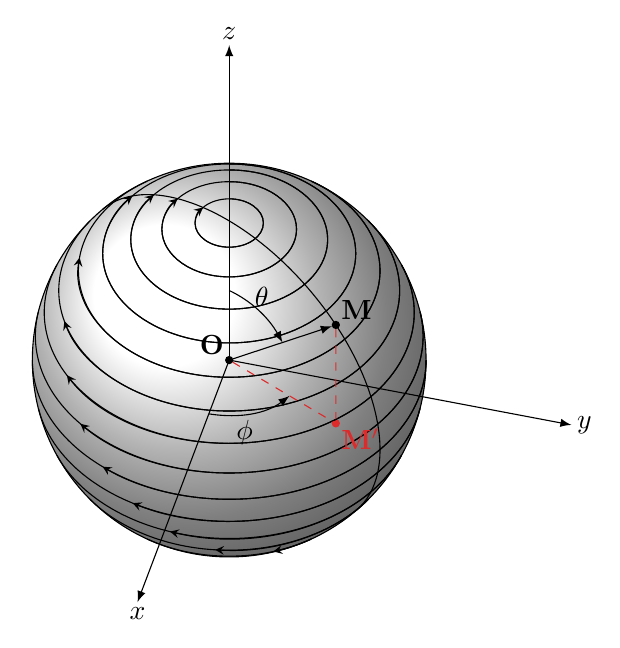 %% document-wide tikz options and styles
\begin{tikzpicture}[  >=latex, % option for nice arrows
    inner sep=0pt,%
    outer sep=2pt,%
    mark coordinate/.style={inner sep=0pt,outer sep=0pt,minimum size=3pt,
      fill=black,circle}
]
  \newcommand\pgfmathsinandcos[3]{%
    \pgfmathsetmacro#1{sin(#3)}%
    \pgfmathsetmacro#2{cos(#3)}%
  }
  \newcommand\LongitudePlane[3][current plane]{%
    \pgfmathsinandcos\sinEl\cosEl{#2} % elevation
    \pgfmathsinandcos\sint\cost{#3} % azimuth
    \tikzset{#1/.estyle={cm={\cost,\sint*\sinEl,0,\cosEl,(0,0)}}}
  }
  \newcommand\LatitudePlane[3][current plane]{%
    \pgfmathsinandcos\sinEl\cosEl{#2} % elevation
    \pgfmathsinandcos\sint\cost{#3} % latitude
    \pgfmathsetmacro\yshift{\cosEl*\sint}
    \tikzset{#1/.estyle={cm={\cost,0,0,\cost*\sinEl,(0,\yshift)}}} %
  }
  \newcommand\DrawLongitudeCircle[2][1]{
    \LongitudePlane{\angEl}{#2}
    \tikzset{current plane/.prefix style={scale=#1}}
    % angle of "visibility"
    \pgfmathsetmacro\angVis{atan(sin(#2)*cos(\angEl)/sin(\angEl))} %
    \draw[current plane] (\angVis:1) arc (\angVis:\angVis+180:1);
    %%\draw[current plane,dashed] (\angVis-180:1) arc (\angVis-180:\angVis:1);
  }
  \newcommand\DrawLatitudeCircle[2][1]{
    \LatitudePlane{\angEl}{#2}
    \tikzset{current plane/.prefix style={
        scale=#1
    }}
    \pgfmathsetmacro\sinVis{sin(#2)/cos(#2)*sin(\angEl)/cos(\angEl)}
    \pgfmathsetmacro\angVis{asin(min(1,max(\sinVis,-1)))}
    % angle of "visibility"
    \draw[current plane] (\angVis:1) arc (\angVis:-\angVis-180:1);
    \draw[current plane,->,>=stealth] (\angVis:1) arc (\angVis:-\angVis-130:1);
    %%  \draw[current plane,dashed] (180-\angVis:1) arc (180-\angVis:\angVis:1);
  }
  \sf
  \definecolor{red}{RGB}{221,42,43}
  \definecolor{green}{RGB}{105,182,40}
  \definecolor{blue}{RGB}{0,51,153}
  \definecolor{orange}{RGB}{192,128,64}
  \definecolor{gray}{RGB}{107,108,110}

  %% some definitions

  \def\R{2.5} % sphere radius
  \def\angEl{45} % elevation angle
  \def\angAz{-105} % azimuth angle
  \def\angPhi{-40} % longitude of point P
  \def\angBeta{45} % latitude of point P

  %% working planes

  %%  \pgfmathsetmacro\H{\R*cos(\angEl)} % distance to north pole
  \pgfmathsetmacro\H{0} % distance to north pole
  \tikzset{xyplane/.estyle={cm={cos(\angAz),sin(\angAz)*sin(\angEl),-sin(\angAz),
        cos(\angAz)*sin(\angEl),(0,-\H)}}}
  \LongitudePlane[xzplane]{\angEl}{\angAz}
  \LongitudePlane[pzplane]{\angEl}{\angPhi}
  \LatitudePlane[equator]{\angEl}{0}

  %% draw xyplane and sphere

  \fill[ball color=white] (0,0) circle (\R); % 3D lighting effect
  \draw (0,0) circle (\R);

  %% characteristic points

  \coordinate[mark coordinate] (O) at (0,0);

  \path[pzplane] (\angBeta:\R) coordinate[mark coordinate] (M);
  \path[pzplane] (0.707*\R,0) coordinate (ME);
  \path[pzplane] (0.707*\R,0) coordinate[mark coordinate,red] (XE);

  %% %% draw meridians and latitude circles

  \foreach \l in {-40,-30,...,80}{%
    \DrawLatitudeCircle[\R]{\l} % equator
  }
  %% \DrawLatitudeCircle[\R]{10} % equator
  \DrawLongitudeCircle[\R]{\angPhi} % pzplane

  %% %% draw xyz coordinate system

  \draw[xyplane,<->] (1.8*\R,0) node[below] {$x$} -- (0,0) -- (0,1.8*\R) node[right] {$y$};
  \draw[->] (0,-\H) -- (0,1.6*\R) node[above] {$z$};

  %% %% draw lines and put labels

  \draw[->] (O) node[above left] {$\mathbf{O}$} -- (M) node[above right] {$\mathbf{M}$};
  \draw[dashed,red] (O) -- (ME) node[below right] {$\mathbf{M^\prime}$};
  \draw[dashed,red] (M) -- (XE);
  \draw[pzplane,->,thin] (36*\R:0.5*\R) to[bend left=30] node[pos=0.55,yshift=6pt] {$\theta$} (\angBeta:0.5*\R);
  \draw[equator,->,thin] (\angAz:0.4*\R) to[bend right=30] node[pos=0.4,below] {$\phi$} (\angPhi:0.4*\R);

\end{tikzpicture}
